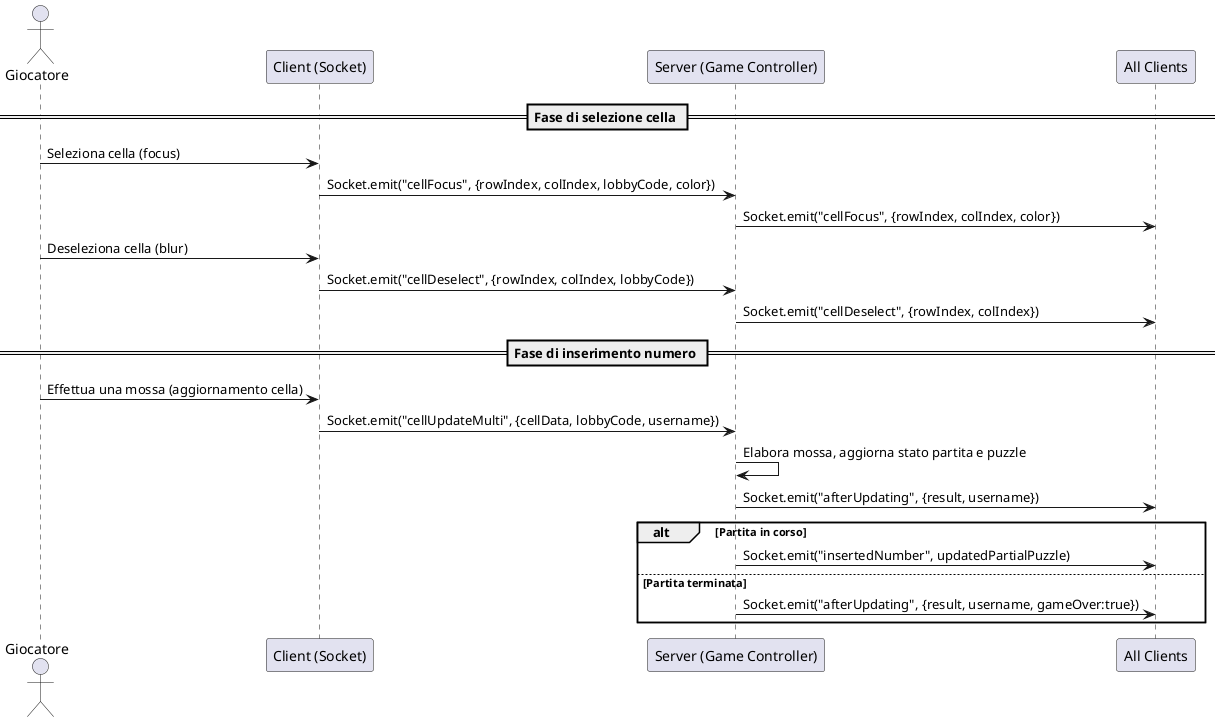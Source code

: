 @startuml MultiplayerGameFlow
actor "Giocatore" as P
participant "Client (Socket)" as C
participant "Server (Game Controller)" as S
participant "All Clients" as AC

== Fase di selezione cella ==
P -> C : Seleziona cella (focus)
C -> S : Socket.emit("cellFocus", {rowIndex, colIndex, lobbyCode, color})
S -> AC : Socket.emit("cellFocus", {rowIndex, colIndex, color})

P -> C : Deseleziona cella (blur)
C -> S : Socket.emit("cellDeselect", {rowIndex, colIndex, lobbyCode})
S -> AC : Socket.emit("cellDeselect", {rowIndex, colIndex})

== Fase di inserimento numero ==
P -> C : Effettua una mossa (aggiornamento cella)
C -> S : Socket.emit("cellUpdateMulti", {cellData, lobbyCode, username})
S -> S : Elabora mossa, aggiorna stato partita e puzzle
S -> AC : Socket.emit("afterUpdating", {result, username})

alt Partita in corso
    S -> AC : Socket.emit("insertedNumber", updatedPartialPuzzle)
else Partita terminata
    S -> AC : Socket.emit("afterUpdating", {result, username, gameOver:true})
end
@enduml